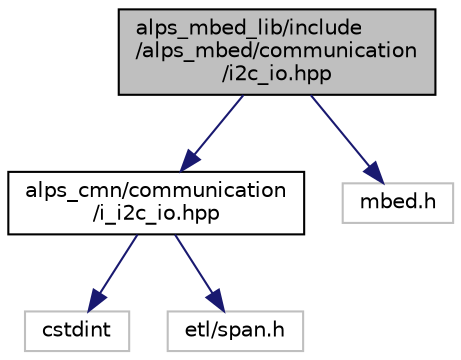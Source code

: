 digraph "alps_mbed_lib/include/alps_mbed/communication/i2c_io.hpp"
{
 // LATEX_PDF_SIZE
  edge [fontname="Helvetica",fontsize="10",labelfontname="Helvetica",labelfontsize="10"];
  node [fontname="Helvetica",fontsize="10",shape=record];
  Node1 [label="alps_mbed_lib/include\l/alps_mbed/communication\l/i2c_io.hpp",height=0.2,width=0.4,color="black", fillcolor="grey75", style="filled", fontcolor="black",tooltip="I2C通信インタフェース"];
  Node1 -> Node2 [color="midnightblue",fontsize="10",style="solid",fontname="Helvetica"];
  Node2 [label="alps_cmn/communication\l/i_i2c_io.hpp",height=0.2,width=0.4,color="black", fillcolor="white", style="filled",URL="$i__i2c__io_8hpp.html",tooltip="I2C通信インタフェース"];
  Node2 -> Node3 [color="midnightblue",fontsize="10",style="solid",fontname="Helvetica"];
  Node3 [label="cstdint",height=0.2,width=0.4,color="grey75", fillcolor="white", style="filled",tooltip=" "];
  Node2 -> Node4 [color="midnightblue",fontsize="10",style="solid",fontname="Helvetica"];
  Node4 [label="etl/span.h",height=0.2,width=0.4,color="grey75", fillcolor="white", style="filled",tooltip=" "];
  Node1 -> Node5 [color="midnightblue",fontsize="10",style="solid",fontname="Helvetica"];
  Node5 [label="mbed.h",height=0.2,width=0.4,color="grey75", fillcolor="white", style="filled",tooltip=" "];
}
